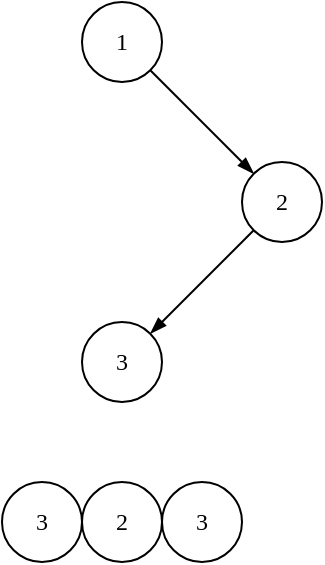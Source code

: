 <mxfile version="14.5.1" type="device"><diagram id="EjArKT-MrFbx6aZLU-S4" name="Page-1"><mxGraphModel dx="1086" dy="806" grid="1" gridSize="10" guides="1" tooltips="1" connect="1" arrows="1" fold="1" page="1" pageScale="1" pageWidth="850" pageHeight="1100" math="0" shadow="0"><root><mxCell id="0"/><mxCell id="1" parent="0"/><mxCell id="kpAVHkwlKnIeQIJJT8bU-3" style="rounded=0;orthogonalLoop=1;jettySize=auto;html=1;entryX=0;entryY=0;entryDx=0;entryDy=0;endArrow=blockThin;endFill=1;" parent="1" source="kpAVHkwlKnIeQIJJT8bU-1" target="kpAVHkwlKnIeQIJJT8bU-2" edge="1"><mxGeometry relative="1" as="geometry"/></mxCell><mxCell id="kpAVHkwlKnIeQIJJT8bU-1" value="&lt;font face=&quot;Lucida Console&quot;&gt;1&lt;/font&gt;" style="ellipse;whiteSpace=wrap;html=1;aspect=fixed;" parent="1" vertex="1"><mxGeometry x="240" y="240" width="40" height="40" as="geometry"/></mxCell><mxCell id="kpAVHkwlKnIeQIJJT8bU-5" style="edgeStyle=none;rounded=0;orthogonalLoop=1;jettySize=auto;html=1;entryX=1;entryY=0;entryDx=0;entryDy=0;endArrow=blockThin;endFill=1;" parent="1" source="kpAVHkwlKnIeQIJJT8bU-2" target="kpAVHkwlKnIeQIJJT8bU-4" edge="1"><mxGeometry relative="1" as="geometry"/></mxCell><mxCell id="kpAVHkwlKnIeQIJJT8bU-2" value="&lt;font face=&quot;Lucida Console&quot;&gt;2&lt;/font&gt;" style="ellipse;whiteSpace=wrap;html=1;aspect=fixed;" parent="1" vertex="1"><mxGeometry x="320" y="320" width="40" height="40" as="geometry"/></mxCell><mxCell id="kpAVHkwlKnIeQIJJT8bU-4" value="&lt;font face=&quot;Lucida Console&quot;&gt;3&lt;/font&gt;" style="ellipse;whiteSpace=wrap;html=1;aspect=fixed;" parent="1" vertex="1"><mxGeometry x="240" y="400" width="40" height="40" as="geometry"/></mxCell><mxCell id="kpAVHkwlKnIeQIJJT8bU-7" value="&lt;font face=&quot;Lucida Console&quot;&gt;3&lt;/font&gt;" style="ellipse;whiteSpace=wrap;html=1;aspect=fixed;" parent="1" vertex="1"><mxGeometry x="200" y="480" width="40" height="40" as="geometry"/></mxCell><mxCell id="kpAVHkwlKnIeQIJJT8bU-8" value="&lt;font face=&quot;Lucida Console&quot;&gt;3&lt;/font&gt;" style="ellipse;whiteSpace=wrap;html=1;aspect=fixed;" parent="1" vertex="1"><mxGeometry x="280" y="480" width="40" height="40" as="geometry"/></mxCell><mxCell id="kpAVHkwlKnIeQIJJT8bU-9" value="&lt;font face=&quot;Lucida Console&quot;&gt;2&lt;/font&gt;" style="ellipse;whiteSpace=wrap;html=1;aspect=fixed;" parent="1" vertex="1"><mxGeometry x="240" y="480" width="40" height="40" as="geometry"/></mxCell></root></mxGraphModel></diagram></mxfile>